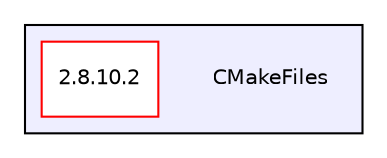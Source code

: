 digraph "CMakeFiles" {
  compound=true
  node [ fontsize="10", fontname="Helvetica"];
  edge [ labelfontsize="10", labelfontname="Helvetica"];
  subgraph clusterdir_e7d0ce3d1ea105c9b0e5dde4d6c29cf8 {
    graph [ bgcolor="#eeeeff", pencolor="black", label="" URL="dir_e7d0ce3d1ea105c9b0e5dde4d6c29cf8.html"];
    dir_e7d0ce3d1ea105c9b0e5dde4d6c29cf8 [shape=plaintext label="CMakeFiles"];
    dir_3581ce852a77b2068fa505be624afaef [shape=box label="2.8.10.2" color="red" fillcolor="white" style="filled" URL="dir_3581ce852a77b2068fa505be624afaef.html"];
  }
}
